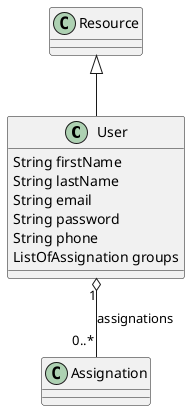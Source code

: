 @startuml
class User {
  String firstName
  String lastName
  String email
  String password
  String phone
  ListOfAssignation groups
}
User  "1" o-- "0..*"  Assignation  : assignations
Resource <|-- User
@enduml